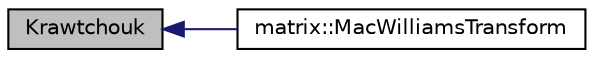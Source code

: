 digraph "Krawtchouk"
{
  edge [fontname="Helvetica",fontsize="10",labelfontname="Helvetica",labelfontsize="10"];
  node [fontname="Helvetica",fontsize="10",shape=record];
  rankdir="LR";
  Node6719 [label="Krawtchouk",height=0.2,width=0.4,color="black", fillcolor="grey75", style="filled", fontcolor="black"];
  Node6719 -> Node6720 [dir="back",color="midnightblue",fontsize="10",style="solid",fontname="Helvetica"];
  Node6720 [label="matrix::MacWilliamsTransform",height=0.2,width=0.4,color="black", fillcolor="white", style="filled",URL="$d1/d8d/classmatrix.html#a6165884e70a04d1bd608f0321ec12040"];
}
